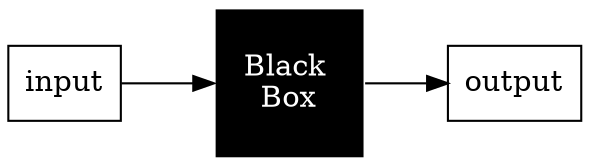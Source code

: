 digraph blackbox {
   rankdir = LR
  graph [overlap = true, fontsize = 7, layout = neato,
  splines = true]
  node [shape = box]
  edge [color = "black"]
  
  input[pos="1,1!"]
  output[pos="4,1!"]
  box[pos="2.5,1!", style=filled,color = "white", width=1,height=1, fillcolor=black, fontcolor=white, label = "Black \nBox"]
  
  input -> box 
  box -> output
}